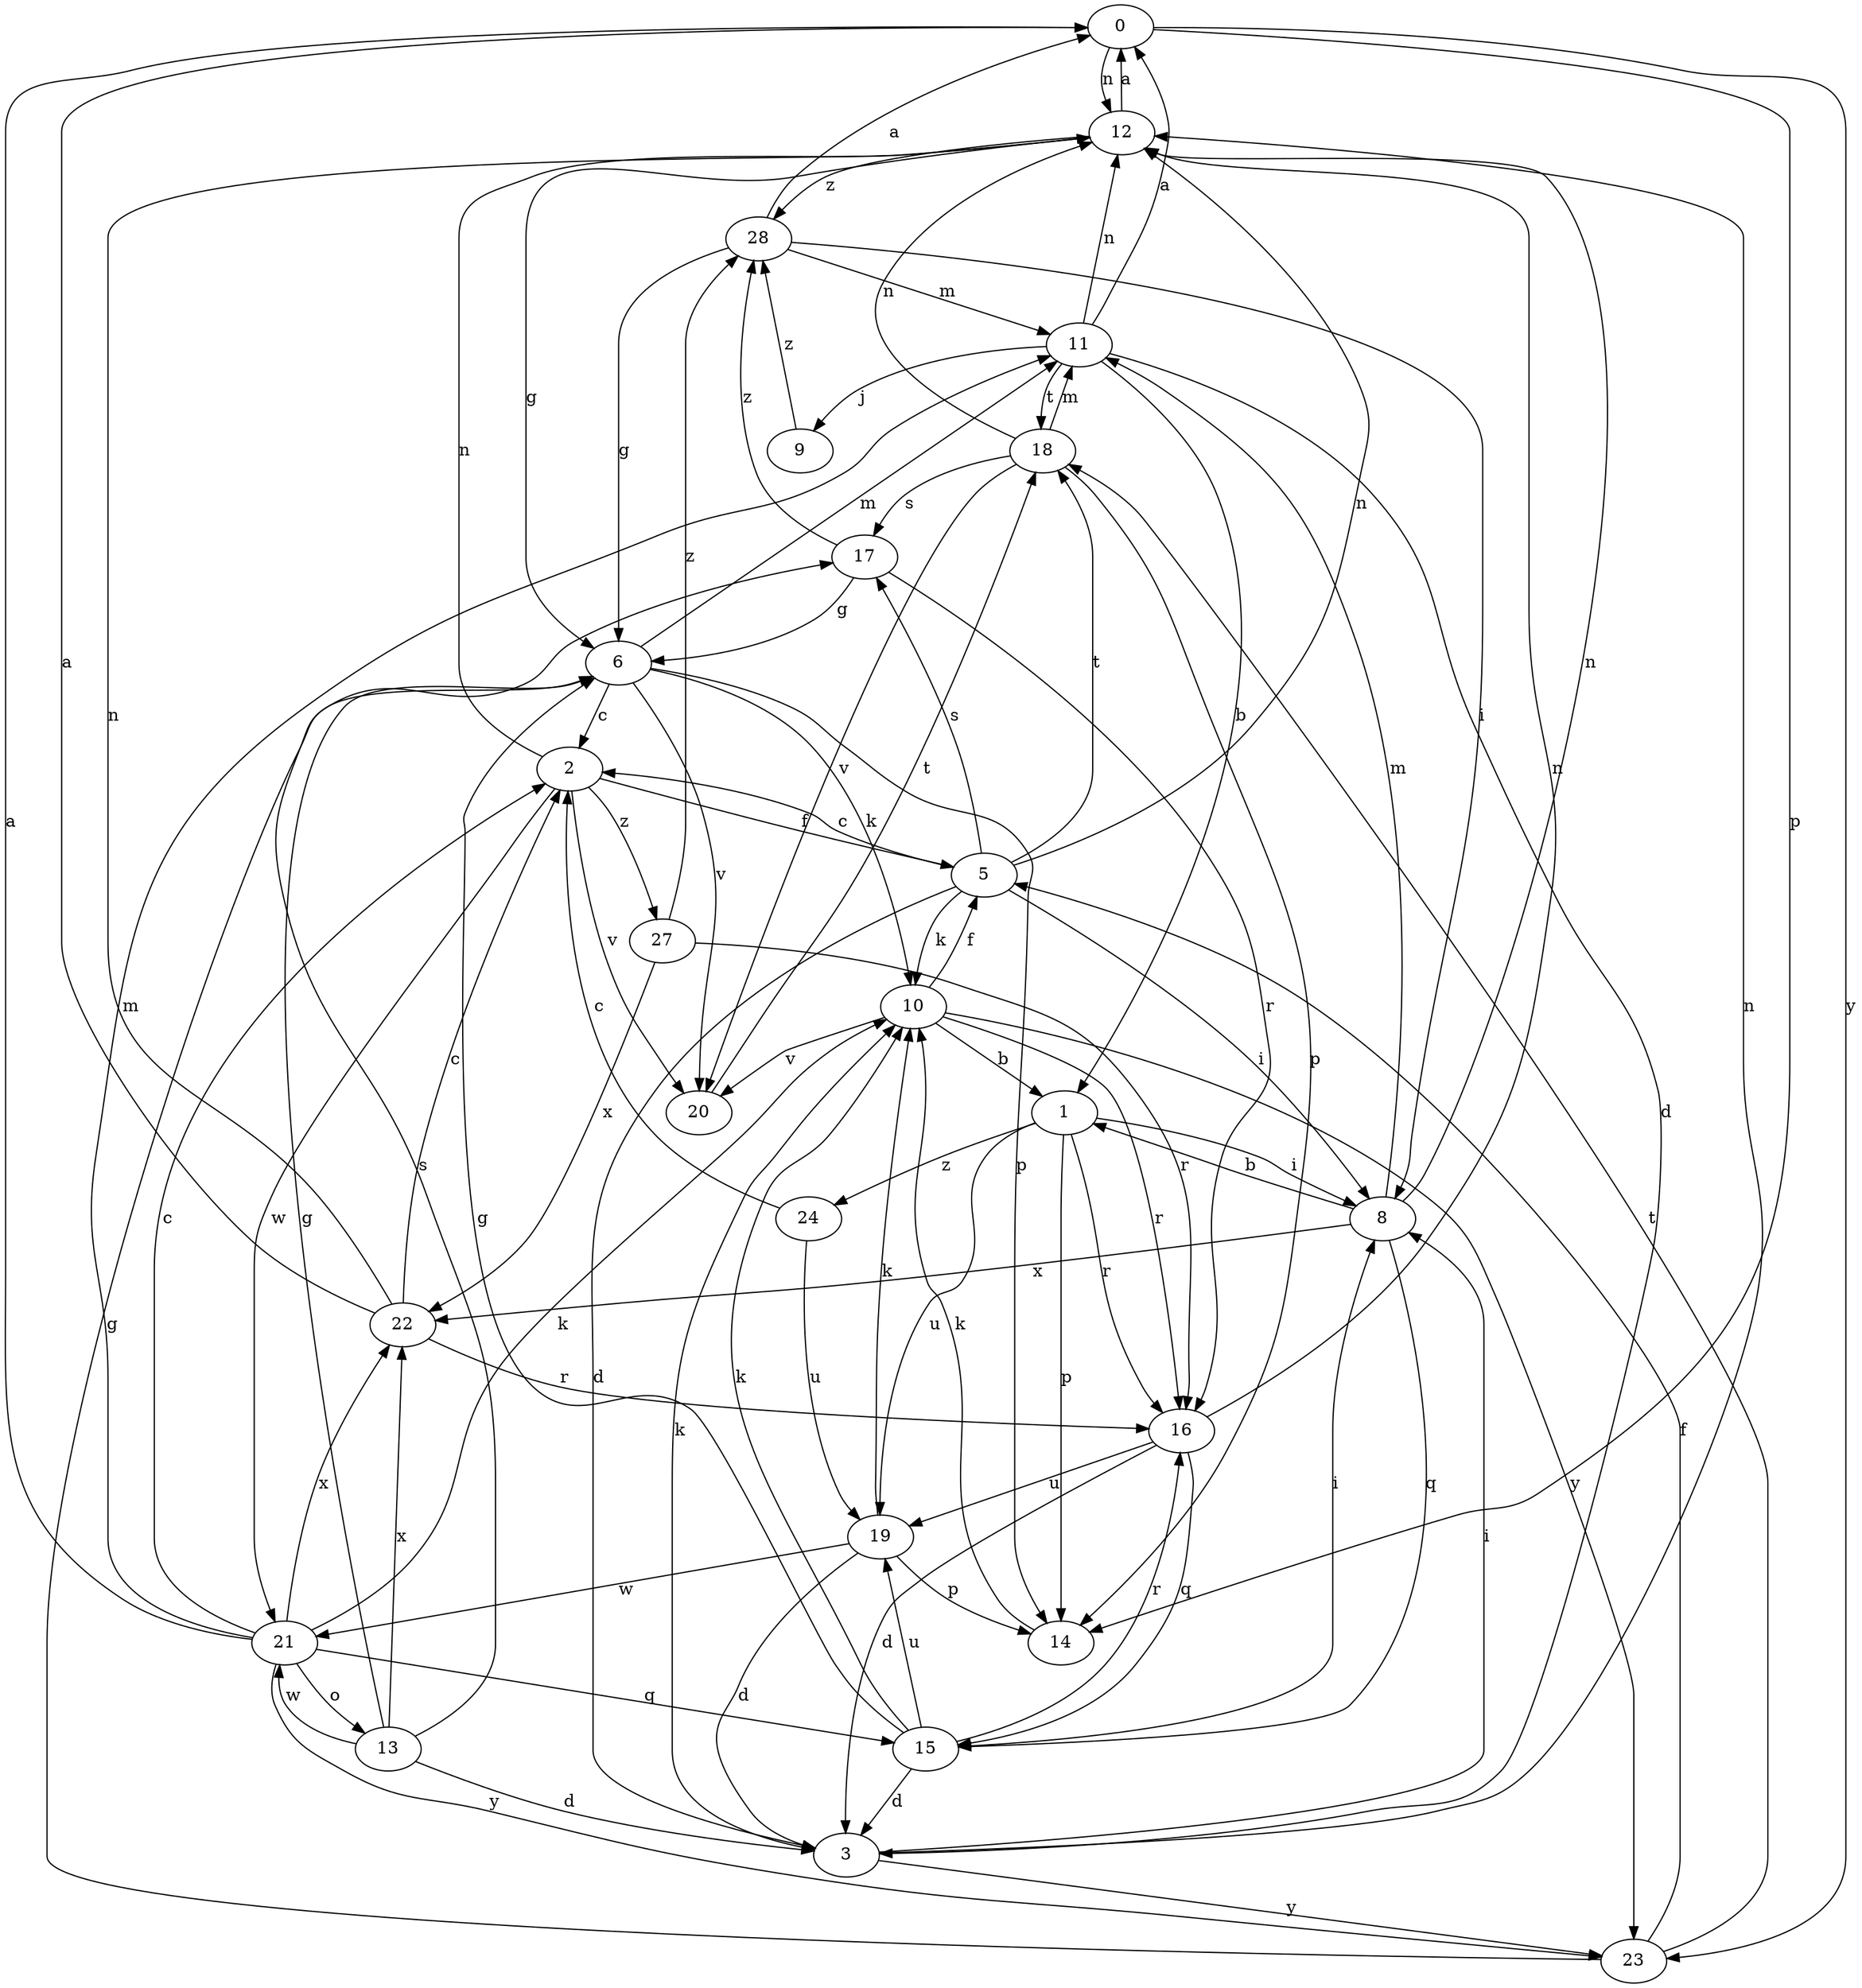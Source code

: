 strict digraph  {
0;
1;
2;
3;
5;
6;
8;
9;
10;
11;
12;
13;
14;
15;
16;
17;
18;
19;
20;
21;
22;
23;
24;
27;
28;
0 -> 12  [label=n];
0 -> 14  [label=p];
0 -> 23  [label=y];
1 -> 8  [label=i];
1 -> 14  [label=p];
1 -> 16  [label=r];
1 -> 19  [label=u];
1 -> 24  [label=z];
2 -> 5  [label=f];
2 -> 12  [label=n];
2 -> 20  [label=v];
2 -> 21  [label=w];
2 -> 27  [label=z];
3 -> 8  [label=i];
3 -> 10  [label=k];
3 -> 12  [label=n];
3 -> 23  [label=y];
5 -> 2  [label=c];
5 -> 3  [label=d];
5 -> 8  [label=i];
5 -> 10  [label=k];
5 -> 12  [label=n];
5 -> 17  [label=s];
5 -> 18  [label=t];
6 -> 2  [label=c];
6 -> 10  [label=k];
6 -> 11  [label=m];
6 -> 14  [label=p];
6 -> 20  [label=v];
8 -> 1  [label=b];
8 -> 11  [label=m];
8 -> 12  [label=n];
8 -> 15  [label=q];
8 -> 22  [label=x];
9 -> 28  [label=z];
10 -> 1  [label=b];
10 -> 5  [label=f];
10 -> 16  [label=r];
10 -> 20  [label=v];
10 -> 23  [label=y];
11 -> 0  [label=a];
11 -> 1  [label=b];
11 -> 3  [label=d];
11 -> 9  [label=j];
11 -> 12  [label=n];
11 -> 18  [label=t];
12 -> 0  [label=a];
12 -> 6  [label=g];
12 -> 28  [label=z];
13 -> 3  [label=d];
13 -> 6  [label=g];
13 -> 17  [label=s];
13 -> 21  [label=w];
13 -> 22  [label=x];
14 -> 10  [label=k];
15 -> 3  [label=d];
15 -> 6  [label=g];
15 -> 8  [label=i];
15 -> 10  [label=k];
15 -> 16  [label=r];
15 -> 19  [label=u];
16 -> 3  [label=d];
16 -> 12  [label=n];
16 -> 15  [label=q];
16 -> 19  [label=u];
17 -> 6  [label=g];
17 -> 16  [label=r];
17 -> 28  [label=z];
18 -> 11  [label=m];
18 -> 12  [label=n];
18 -> 14  [label=p];
18 -> 17  [label=s];
18 -> 20  [label=v];
19 -> 3  [label=d];
19 -> 10  [label=k];
19 -> 14  [label=p];
19 -> 21  [label=w];
20 -> 18  [label=t];
21 -> 0  [label=a];
21 -> 2  [label=c];
21 -> 10  [label=k];
21 -> 11  [label=m];
21 -> 13  [label=o];
21 -> 15  [label=q];
21 -> 22  [label=x];
21 -> 23  [label=y];
22 -> 0  [label=a];
22 -> 2  [label=c];
22 -> 12  [label=n];
22 -> 16  [label=r];
23 -> 5  [label=f];
23 -> 6  [label=g];
23 -> 18  [label=t];
24 -> 2  [label=c];
24 -> 19  [label=u];
27 -> 16  [label=r];
27 -> 22  [label=x];
27 -> 28  [label=z];
28 -> 0  [label=a];
28 -> 6  [label=g];
28 -> 8  [label=i];
28 -> 11  [label=m];
}
